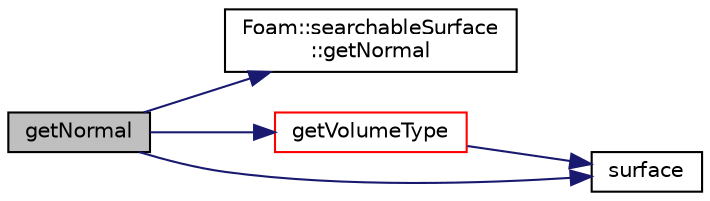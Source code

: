 digraph "getNormal"
{
  bgcolor="transparent";
  edge [fontname="Helvetica",fontsize="10",labelfontname="Helvetica",labelfontsize="10"];
  node [fontname="Helvetica",fontsize="10",shape=record];
  rankdir="LR";
  Node1 [label="getNormal",height=0.2,width=0.4,color="black", fillcolor="grey75", style="filled", fontcolor="black"];
  Node1 -> Node2 [color="midnightblue",fontsize="10",style="solid",fontname="Helvetica"];
  Node2 [label="Foam::searchableSurface\l::getNormal",height=0.2,width=0.4,color="black",URL="$a02324.html#aeef38cd0a3a11c8d330ca4e8d9cb6e5e",tooltip="From a set of points and indices get the normal. "];
  Node1 -> Node3 [color="midnightblue",fontsize="10",style="solid",fontname="Helvetica"];
  Node3 [label="getVolumeType",height=0.2,width=0.4,color="red",URL="$a02332.html#ab5c37b17fa4bd16916d87041a6d17f62",tooltip="Determine type (inside/outside/mixed) for point. unknown if. "];
  Node3 -> Node4 [color="midnightblue",fontsize="10",style="solid",fontname="Helvetica"];
  Node4 [label="surface",height=0.2,width=0.4,color="black",URL="$a02332.html#a3cb4ed4350bdff76b1a056891918e3e8"];
  Node1 -> Node4 [color="midnightblue",fontsize="10",style="solid",fontname="Helvetica"];
}
